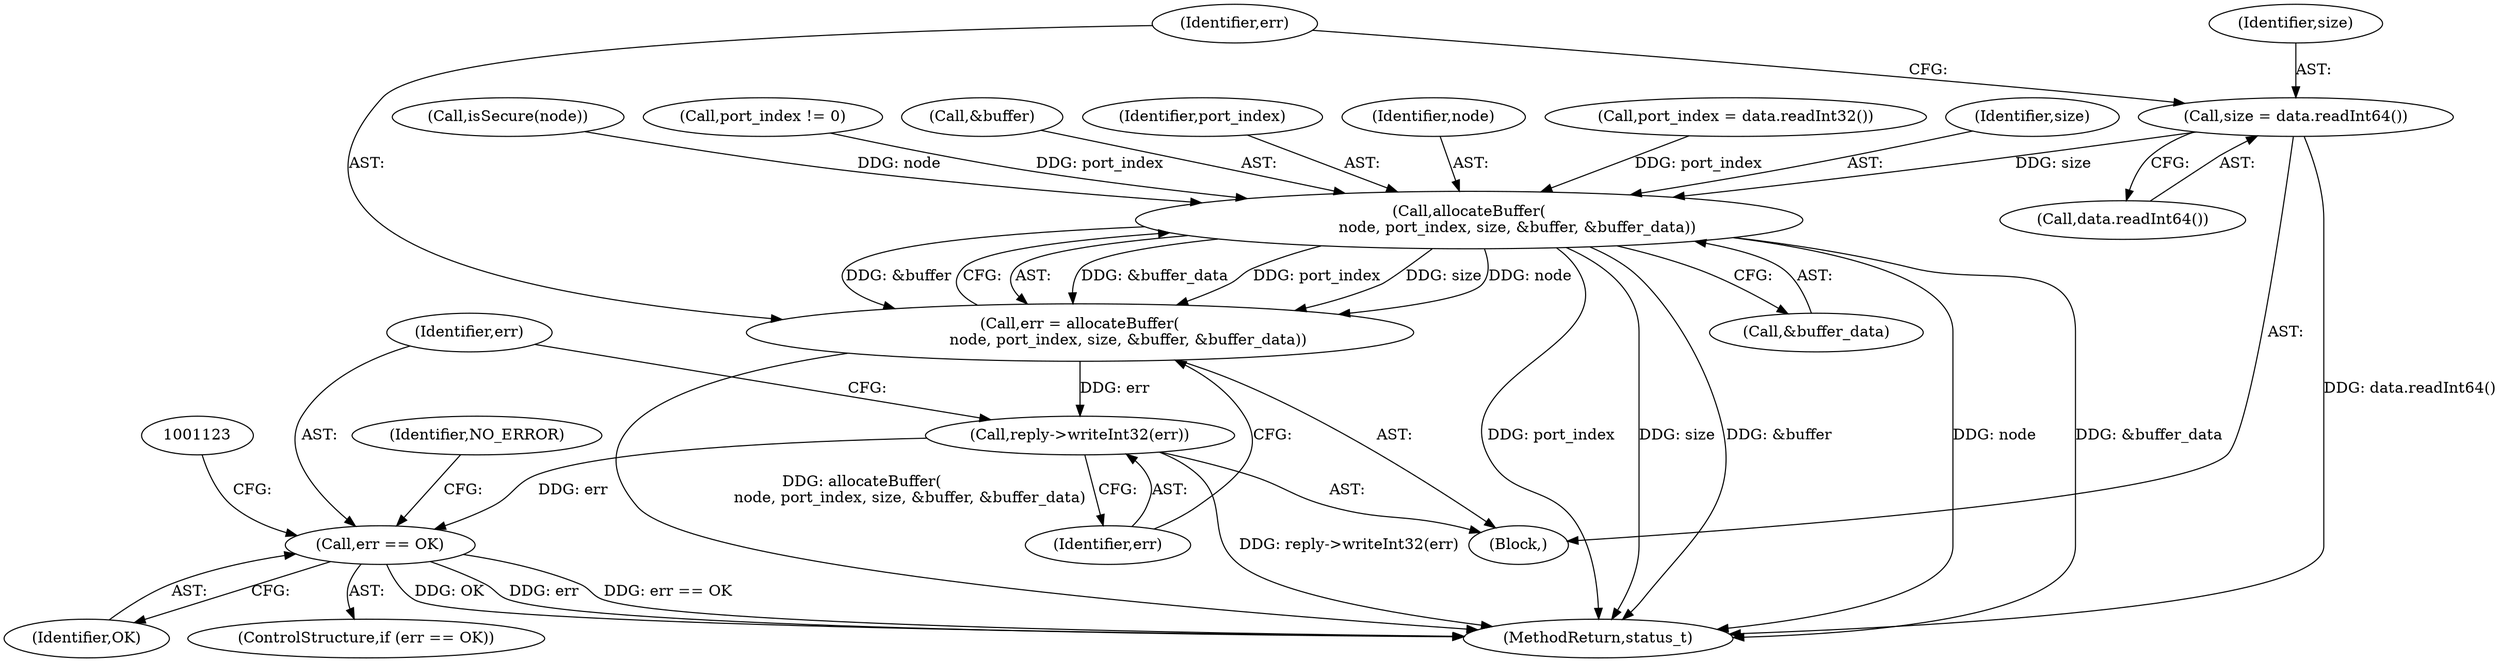 digraph "0_Android_0bb5ced60304da7f61478ffd359e7ba65d72f181@API" {
"1001098" [label="(Call,size = data.readInt64())"];
"1001106" [label="(Call,allocateBuffer(\n                    node, port_index, size, &buffer, &buffer_data))"];
"1001104" [label="(Call,err = allocateBuffer(\n                    node, port_index, size, &buffer, &buffer_data))"];
"1001114" [label="(Call,reply->writeInt32(err))"];
"1001117" [label="(Call,err == OK)"];
"1001105" [label="(Identifier,err)"];
"1001110" [label="(Call,&buffer)"];
"1001108" [label="(Identifier,port_index)"];
"1001115" [label="(Identifier,err)"];
"1001119" [label="(Identifier,OK)"];
"1001337" [label="(MethodReturn,status_t)"];
"1001107" [label="(Identifier,node)"];
"1001117" [label="(Call,err == OK)"];
"1001100" [label="(Call,data.readInt64())"];
"1001079" [label="(Call,port_index = data.readInt32())"];
"1001130" [label="(Identifier,NO_ERROR)"];
"1001109" [label="(Identifier,size)"];
"1001098" [label="(Call,size = data.readInt64())"];
"1001104" [label="(Call,err = allocateBuffer(\n                    node, port_index, size, &buffer, &buffer_data))"];
"1001085" [label="(Call,isSecure(node))"];
"1001114" [label="(Call,reply->writeInt32(err))"];
"1001099" [label="(Identifier,size)"];
"1001116" [label="(ControlStructure,if (err == OK))"];
"1001118" [label="(Identifier,err)"];
"1001112" [label="(Call,&buffer_data)"];
"1001067" [label="(Block,)"];
"1001106" [label="(Call,allocateBuffer(\n                    node, port_index, size, &buffer, &buffer_data))"];
"1001087" [label="(Call,port_index != 0)"];
"1001098" -> "1001067"  [label="AST: "];
"1001098" -> "1001100"  [label="CFG: "];
"1001099" -> "1001098"  [label="AST: "];
"1001100" -> "1001098"  [label="AST: "];
"1001105" -> "1001098"  [label="CFG: "];
"1001098" -> "1001337"  [label="DDG: data.readInt64()"];
"1001098" -> "1001106"  [label="DDG: size"];
"1001106" -> "1001104"  [label="AST: "];
"1001106" -> "1001112"  [label="CFG: "];
"1001107" -> "1001106"  [label="AST: "];
"1001108" -> "1001106"  [label="AST: "];
"1001109" -> "1001106"  [label="AST: "];
"1001110" -> "1001106"  [label="AST: "];
"1001112" -> "1001106"  [label="AST: "];
"1001104" -> "1001106"  [label="CFG: "];
"1001106" -> "1001337"  [label="DDG: port_index"];
"1001106" -> "1001337"  [label="DDG: size"];
"1001106" -> "1001337"  [label="DDG: &buffer"];
"1001106" -> "1001337"  [label="DDG: node"];
"1001106" -> "1001337"  [label="DDG: &buffer_data"];
"1001106" -> "1001104"  [label="DDG: &buffer_data"];
"1001106" -> "1001104"  [label="DDG: port_index"];
"1001106" -> "1001104"  [label="DDG: size"];
"1001106" -> "1001104"  [label="DDG: node"];
"1001106" -> "1001104"  [label="DDG: &buffer"];
"1001085" -> "1001106"  [label="DDG: node"];
"1001079" -> "1001106"  [label="DDG: port_index"];
"1001087" -> "1001106"  [label="DDG: port_index"];
"1001104" -> "1001067"  [label="AST: "];
"1001105" -> "1001104"  [label="AST: "];
"1001115" -> "1001104"  [label="CFG: "];
"1001104" -> "1001337"  [label="DDG: allocateBuffer(\n                    node, port_index, size, &buffer, &buffer_data)"];
"1001104" -> "1001114"  [label="DDG: err"];
"1001114" -> "1001067"  [label="AST: "];
"1001114" -> "1001115"  [label="CFG: "];
"1001115" -> "1001114"  [label="AST: "];
"1001118" -> "1001114"  [label="CFG: "];
"1001114" -> "1001337"  [label="DDG: reply->writeInt32(err)"];
"1001114" -> "1001117"  [label="DDG: err"];
"1001117" -> "1001116"  [label="AST: "];
"1001117" -> "1001119"  [label="CFG: "];
"1001118" -> "1001117"  [label="AST: "];
"1001119" -> "1001117"  [label="AST: "];
"1001123" -> "1001117"  [label="CFG: "];
"1001130" -> "1001117"  [label="CFG: "];
"1001117" -> "1001337"  [label="DDG: OK"];
"1001117" -> "1001337"  [label="DDG: err"];
"1001117" -> "1001337"  [label="DDG: err == OK"];
}
